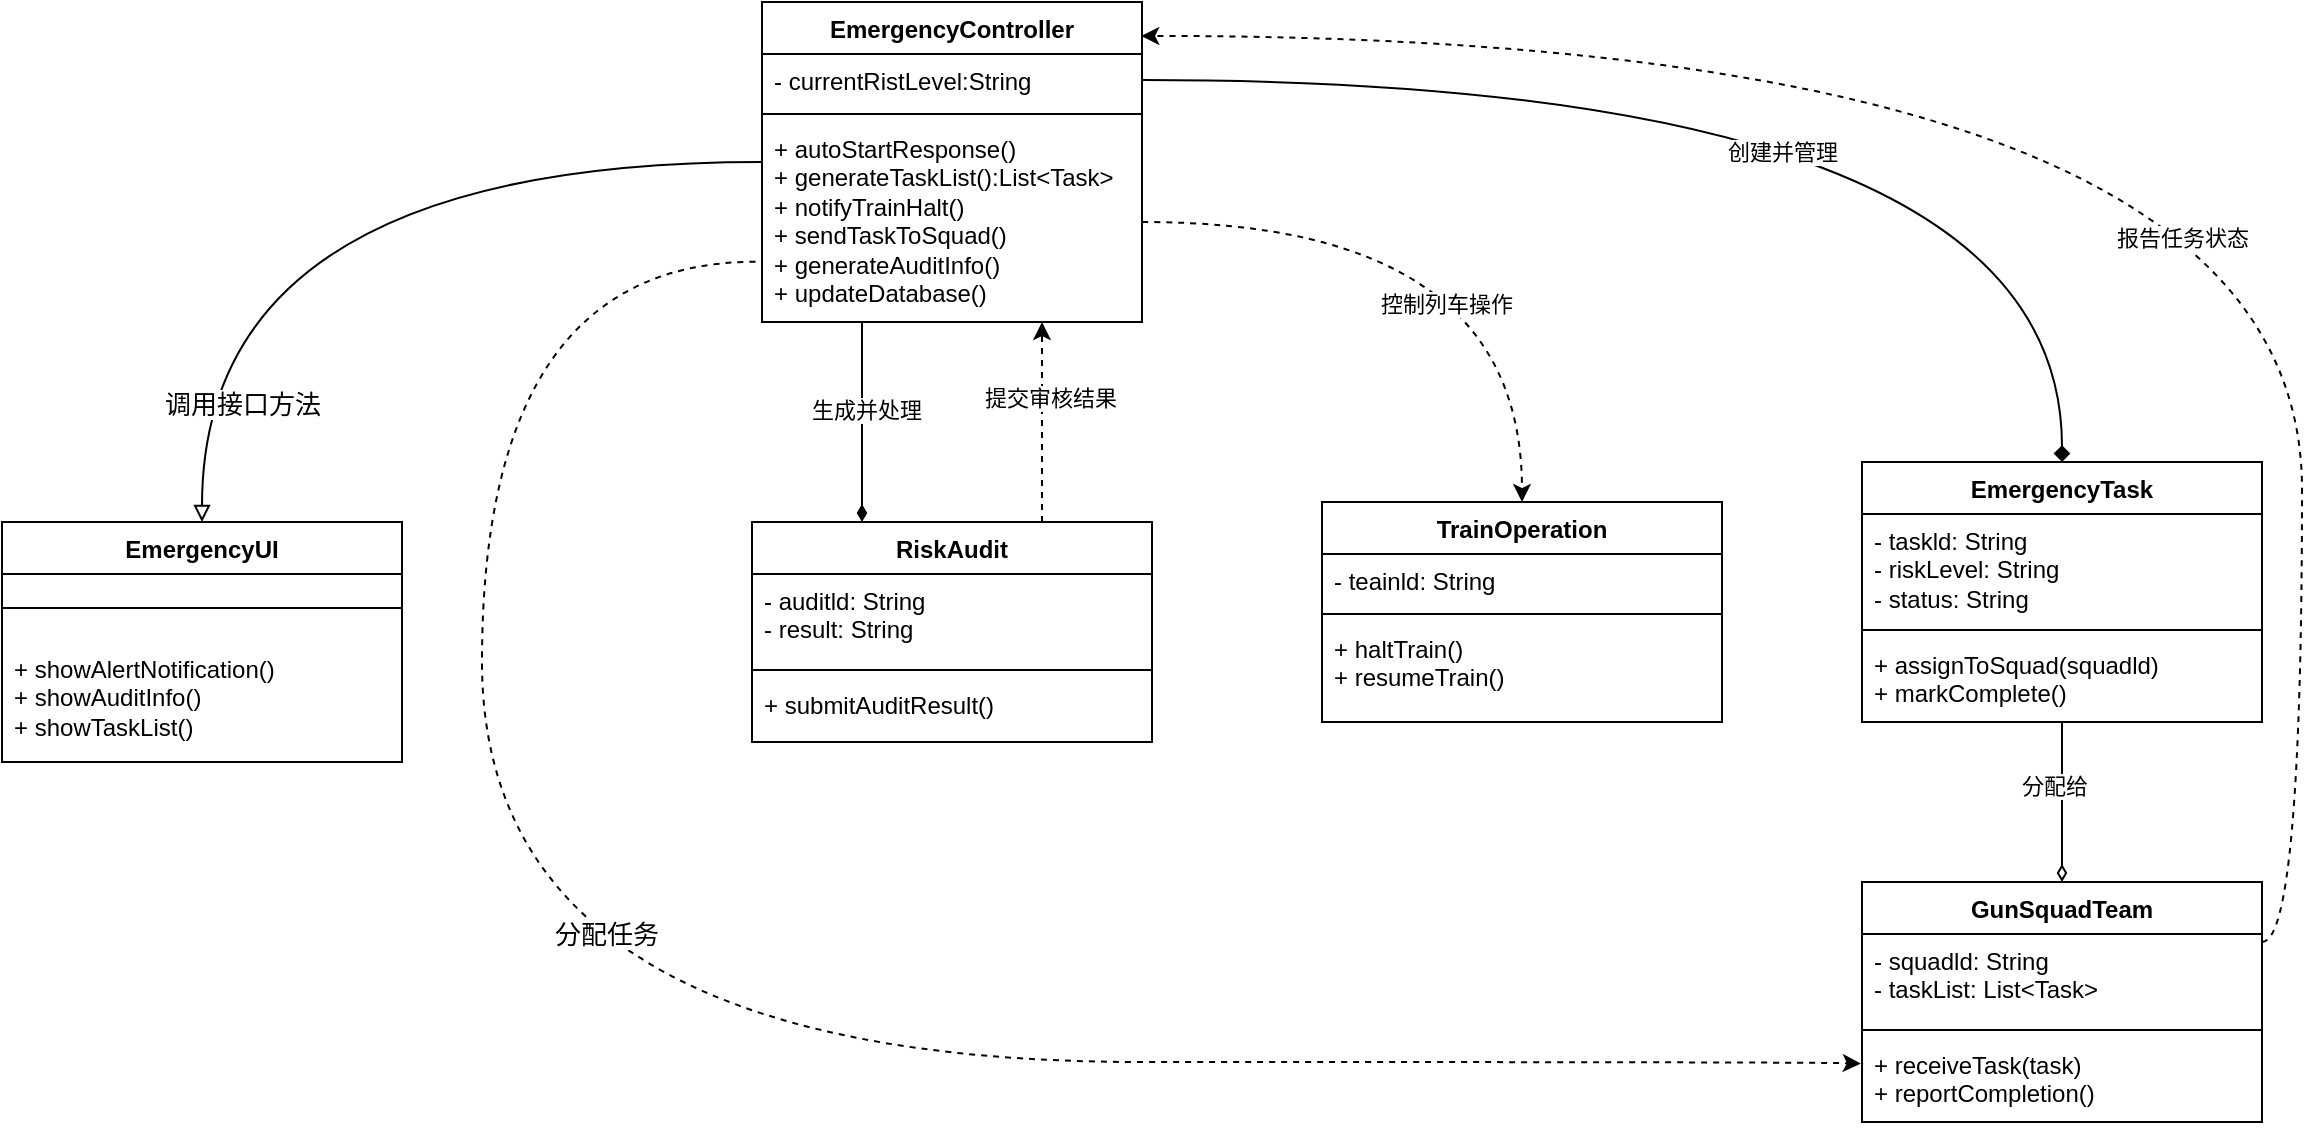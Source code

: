 <mxfile version="27.1.6">
  <diagram name="第 1 页" id="-sMJWK1Gfj_aqRHzmBqa">
    <mxGraphModel dx="1771" dy="839" grid="0" gridSize="10" guides="1" tooltips="1" connect="1" arrows="1" fold="1" page="0" pageScale="1" pageWidth="827" pageHeight="1169" math="0" shadow="0">
      <root>
        <mxCell id="0" />
        <mxCell id="1" parent="0" />
        <mxCell id="ur7k2FqwPBtm_qVQHpK6-39" style="edgeStyle=orthogonalEdgeStyle;rounded=0;orthogonalLoop=1;jettySize=auto;html=1;curved=1;endArrow=block;endFill=0;" parent="1" source="ur7k2FqwPBtm_qVQHpK6-14" target="ur7k2FqwPBtm_qVQHpK6-34" edge="1">
          <mxGeometry relative="1" as="geometry" />
        </mxCell>
        <mxCell id="ur7k2FqwPBtm_qVQHpK6-52" value="调用接口方法" style="edgeLabel;html=1;align=center;verticalAlign=middle;resizable=0;points=[];fontSize=13;" parent="ur7k2FqwPBtm_qVQHpK6-39" vertex="1" connectable="0">
          <mxGeometry x="0.744" y="20" relative="1" as="geometry">
            <mxPoint as="offset" />
          </mxGeometry>
        </mxCell>
        <mxCell id="ur7k2FqwPBtm_qVQHpK6-49" style="edgeStyle=orthogonalEdgeStyle;rounded=0;orthogonalLoop=1;jettySize=auto;html=1;curved=1;exitX=-0.017;exitY=0.699;exitDx=0;exitDy=0;exitPerimeter=0;dashed=1;entryX=-0.003;entryY=0.304;entryDx=0;entryDy=0;entryPerimeter=0;" parent="1" source="ur7k2FqwPBtm_qVQHpK6-17" target="ur7k2FqwPBtm_qVQHpK6-25" edge="1">
          <mxGeometry relative="1" as="geometry">
            <Array as="points">
              <mxPoint x="-106" y="400" />
              <mxPoint x="-106" y="800" />
              <mxPoint x="553" y="800" />
            </Array>
          </mxGeometry>
        </mxCell>
        <mxCell id="ur7k2FqwPBtm_qVQHpK6-51" value="分配任务" style="edgeLabel;html=1;align=center;verticalAlign=middle;resizable=0;points=[];fontSize=13;" parent="ur7k2FqwPBtm_qVQHpK6-49" vertex="1" connectable="0">
          <mxGeometry x="-0.167" y="2" relative="1" as="geometry">
            <mxPoint x="60" y="-38" as="offset" />
          </mxGeometry>
        </mxCell>
        <mxCell id="ur7k2FqwPBtm_qVQHpK6-14" value="EmergencyController" style="swimlane;fontStyle=1;align=center;verticalAlign=top;childLayout=stackLayout;horizontal=1;startSize=26;horizontalStack=0;resizeParent=1;resizeParentMax=0;resizeLast=0;collapsible=1;marginBottom=0;whiteSpace=wrap;html=1;" parent="1" vertex="1">
          <mxGeometry x="34" y="270" width="190" height="160" as="geometry" />
        </mxCell>
        <mxCell id="ur7k2FqwPBtm_qVQHpK6-15" value="- currentRistLevel:String" style="text;strokeColor=none;fillColor=none;align=left;verticalAlign=top;spacingLeft=4;spacingRight=4;overflow=hidden;rotatable=0;points=[[0,0.5],[1,0.5]];portConstraint=eastwest;whiteSpace=wrap;html=1;" parent="ur7k2FqwPBtm_qVQHpK6-14" vertex="1">
          <mxGeometry y="26" width="190" height="26" as="geometry" />
        </mxCell>
        <mxCell id="ur7k2FqwPBtm_qVQHpK6-16" value="" style="line;strokeWidth=1;fillColor=none;align=left;verticalAlign=middle;spacingTop=-1;spacingLeft=3;spacingRight=3;rotatable=0;labelPosition=right;points=[];portConstraint=eastwest;strokeColor=inherit;" parent="ur7k2FqwPBtm_qVQHpK6-14" vertex="1">
          <mxGeometry y="52" width="190" height="8" as="geometry" />
        </mxCell>
        <mxCell id="ur7k2FqwPBtm_qVQHpK6-17" value="+ autoStartResponse()&lt;div&gt;+ generateTaskList():List&amp;lt;Task&amp;gt;&lt;/div&gt;&lt;div&gt;+ notifyTrainHalt()&lt;/div&gt;&lt;div&gt;+ sendTaskToSquad()&lt;/div&gt;&lt;div&gt;+ generateAuditInfo()&lt;/div&gt;&lt;div&gt;+ updateDatabase()&lt;/div&gt;" style="text;strokeColor=none;fillColor=none;align=left;verticalAlign=top;spacingLeft=4;spacingRight=4;overflow=hidden;rotatable=0;points=[[0,0.5],[1,0.5]];portConstraint=eastwest;whiteSpace=wrap;html=1;spacingTop=0;" parent="ur7k2FqwPBtm_qVQHpK6-14" vertex="1">
          <mxGeometry y="60" width="190" height="100" as="geometry" />
        </mxCell>
        <mxCell id="ur7k2FqwPBtm_qVQHpK6-18" value="TrainOperation" style="swimlane;fontStyle=1;align=center;verticalAlign=top;childLayout=stackLayout;horizontal=1;startSize=26;horizontalStack=0;resizeParent=1;resizeParentMax=0;resizeLast=0;collapsible=1;marginBottom=0;whiteSpace=wrap;html=1;" parent="1" vertex="1">
          <mxGeometry x="314" y="520" width="200" height="110" as="geometry" />
        </mxCell>
        <mxCell id="ur7k2FqwPBtm_qVQHpK6-19" value="- teainld: String" style="text;strokeColor=none;fillColor=none;align=left;verticalAlign=top;spacingLeft=4;spacingRight=4;overflow=hidden;rotatable=0;points=[[0,0.5],[1,0.5]];portConstraint=eastwest;whiteSpace=wrap;html=1;" parent="ur7k2FqwPBtm_qVQHpK6-18" vertex="1">
          <mxGeometry y="26" width="200" height="26" as="geometry" />
        </mxCell>
        <mxCell id="ur7k2FqwPBtm_qVQHpK6-20" value="" style="line;strokeWidth=1;fillColor=none;align=left;verticalAlign=middle;spacingTop=-1;spacingLeft=3;spacingRight=3;rotatable=0;labelPosition=right;points=[];portConstraint=eastwest;strokeColor=inherit;" parent="ur7k2FqwPBtm_qVQHpK6-18" vertex="1">
          <mxGeometry y="52" width="200" height="8" as="geometry" />
        </mxCell>
        <mxCell id="ur7k2FqwPBtm_qVQHpK6-21" value="+ haltTrain()&lt;div&gt;+ resumeTrain()&lt;/div&gt;" style="text;strokeColor=none;fillColor=none;align=left;verticalAlign=top;spacingLeft=4;spacingRight=4;overflow=hidden;rotatable=0;points=[[0,0.5],[1,0.5]];portConstraint=eastwest;whiteSpace=wrap;html=1;spacingTop=0;" parent="ur7k2FqwPBtm_qVQHpK6-18" vertex="1">
          <mxGeometry y="60" width="200" height="50" as="geometry" />
        </mxCell>
        <mxCell id="ur7k2FqwPBtm_qVQHpK6-22" value="GunSquadTeam" style="swimlane;fontStyle=1;align=center;verticalAlign=top;childLayout=stackLayout;horizontal=1;startSize=26;horizontalStack=0;resizeParent=1;resizeParentMax=0;resizeLast=0;collapsible=1;marginBottom=0;whiteSpace=wrap;html=1;" parent="1" vertex="1">
          <mxGeometry x="584" y="710" width="200" height="120" as="geometry" />
        </mxCell>
        <mxCell id="ur7k2FqwPBtm_qVQHpK6-23" value="- squadld: String&lt;div&gt;- taskList: List&amp;lt;Task&amp;gt;&lt;/div&gt;" style="text;strokeColor=none;fillColor=none;align=left;verticalAlign=top;spacingLeft=4;spacingRight=4;overflow=hidden;rotatable=0;points=[[0,0.5],[1,0.5]];portConstraint=eastwest;whiteSpace=wrap;html=1;" parent="ur7k2FqwPBtm_qVQHpK6-22" vertex="1">
          <mxGeometry y="26" width="200" height="44" as="geometry" />
        </mxCell>
        <mxCell id="ur7k2FqwPBtm_qVQHpK6-24" value="" style="line;strokeWidth=1;fillColor=none;align=left;verticalAlign=middle;spacingTop=-1;spacingLeft=3;spacingRight=3;rotatable=0;labelPosition=right;points=[];portConstraint=eastwest;strokeColor=inherit;" parent="ur7k2FqwPBtm_qVQHpK6-22" vertex="1">
          <mxGeometry y="70" width="200" height="8" as="geometry" />
        </mxCell>
        <mxCell id="ur7k2FqwPBtm_qVQHpK6-25" value="+ receiveTask(task)&lt;div&gt;+ reportCompletion()&lt;/div&gt;" style="text;strokeColor=none;fillColor=none;align=left;verticalAlign=top;spacingLeft=4;spacingRight=4;overflow=hidden;rotatable=0;points=[[0,0.5],[1,0.5]];portConstraint=eastwest;whiteSpace=wrap;html=1;spacingTop=0;" parent="ur7k2FqwPBtm_qVQHpK6-22" vertex="1">
          <mxGeometry y="78" width="200" height="42" as="geometry" />
        </mxCell>
        <mxCell id="ur7k2FqwPBtm_qVQHpK6-73" style="edgeStyle=orthogonalEdgeStyle;rounded=0;orthogonalLoop=1;jettySize=auto;html=1;dashed=1;" parent="1" source="ur7k2FqwPBtm_qVQHpK6-26" target="ur7k2FqwPBtm_qVQHpK6-14" edge="1">
          <mxGeometry relative="1" as="geometry">
            <Array as="points">
              <mxPoint x="174" y="460" />
              <mxPoint x="174" y="460" />
            </Array>
          </mxGeometry>
        </mxCell>
        <mxCell id="ur7k2FqwPBtm_qVQHpK6-76" value="提交审核结果" style="edgeLabel;html=1;align=center;verticalAlign=middle;resizable=0;points=[];" parent="ur7k2FqwPBtm_qVQHpK6-73" vertex="1" connectable="0">
          <mxGeometry x="0.251" y="-4" relative="1" as="geometry">
            <mxPoint as="offset" />
          </mxGeometry>
        </mxCell>
        <mxCell id="ur7k2FqwPBtm_qVQHpK6-26" value="RiskAudit" style="swimlane;fontStyle=1;align=center;verticalAlign=top;childLayout=stackLayout;horizontal=1;startSize=26;horizontalStack=0;resizeParent=1;resizeParentMax=0;resizeLast=0;collapsible=1;marginBottom=0;whiteSpace=wrap;html=1;" parent="1" vertex="1">
          <mxGeometry x="29" y="530" width="200" height="110" as="geometry" />
        </mxCell>
        <mxCell id="ur7k2FqwPBtm_qVQHpK6-27" value="- auditld: String&lt;div&gt;- result: String&lt;/div&gt;" style="text;strokeColor=none;fillColor=none;align=left;verticalAlign=top;spacingLeft=4;spacingRight=4;overflow=hidden;rotatable=0;points=[[0,0.5],[1,0.5]];portConstraint=eastwest;whiteSpace=wrap;html=1;" parent="ur7k2FqwPBtm_qVQHpK6-26" vertex="1">
          <mxGeometry y="26" width="200" height="44" as="geometry" />
        </mxCell>
        <mxCell id="ur7k2FqwPBtm_qVQHpK6-28" value="" style="line;strokeWidth=1;fillColor=none;align=left;verticalAlign=middle;spacingTop=-1;spacingLeft=3;spacingRight=3;rotatable=0;labelPosition=right;points=[];portConstraint=eastwest;strokeColor=inherit;" parent="ur7k2FqwPBtm_qVQHpK6-26" vertex="1">
          <mxGeometry y="70" width="200" height="8" as="geometry" />
        </mxCell>
        <mxCell id="ur7k2FqwPBtm_qVQHpK6-29" value="+ submitAuditResult()" style="text;strokeColor=none;fillColor=none;align=left;verticalAlign=top;spacingLeft=4;spacingRight=4;overflow=hidden;rotatable=0;points=[[0,0.5],[1,0.5]];portConstraint=eastwest;whiteSpace=wrap;html=1;spacingTop=0;" parent="ur7k2FqwPBtm_qVQHpK6-26" vertex="1">
          <mxGeometry y="78" width="200" height="32" as="geometry" />
        </mxCell>
        <mxCell id="ur7k2FqwPBtm_qVQHpK6-82" style="edgeStyle=orthogonalEdgeStyle;rounded=0;orthogonalLoop=1;jettySize=auto;html=1;entryX=0.5;entryY=0;entryDx=0;entryDy=0;endArrow=diamondThin;endFill=0;" parent="1" source="ur7k2FqwPBtm_qVQHpK6-30" target="ur7k2FqwPBtm_qVQHpK6-22" edge="1">
          <mxGeometry relative="1" as="geometry" />
        </mxCell>
        <mxCell id="ur7k2FqwPBtm_qVQHpK6-83" value="分配给" style="edgeLabel;html=1;align=center;verticalAlign=middle;resizable=0;points=[];" parent="ur7k2FqwPBtm_qVQHpK6-82" vertex="1" connectable="0">
          <mxGeometry x="-0.197" y="-4" relative="1" as="geometry">
            <mxPoint as="offset" />
          </mxGeometry>
        </mxCell>
        <mxCell id="ur7k2FqwPBtm_qVQHpK6-30" value="EmergencyTask" style="swimlane;fontStyle=1;align=center;verticalAlign=top;childLayout=stackLayout;horizontal=1;startSize=26;horizontalStack=0;resizeParent=1;resizeParentMax=0;resizeLast=0;collapsible=1;marginBottom=0;whiteSpace=wrap;html=1;" parent="1" vertex="1">
          <mxGeometry x="584" y="500" width="200" height="130" as="geometry" />
        </mxCell>
        <mxCell id="ur7k2FqwPBtm_qVQHpK6-31" value="- taskld: String&lt;div&gt;- riskLevel: String&lt;/div&gt;&lt;div&gt;- status: String&lt;br&gt;&lt;div&gt;&lt;br&gt;&lt;/div&gt;&lt;/div&gt;" style="text;strokeColor=none;fillColor=none;align=left;verticalAlign=top;spacingLeft=4;spacingRight=4;overflow=hidden;rotatable=0;points=[[0,0.5],[1,0.5]];portConstraint=eastwest;whiteSpace=wrap;html=1;" parent="ur7k2FqwPBtm_qVQHpK6-30" vertex="1">
          <mxGeometry y="26" width="200" height="54" as="geometry" />
        </mxCell>
        <mxCell id="ur7k2FqwPBtm_qVQHpK6-32" value="" style="line;strokeWidth=1;fillColor=none;align=left;verticalAlign=middle;spacingTop=-1;spacingLeft=3;spacingRight=3;rotatable=0;labelPosition=right;points=[];portConstraint=eastwest;strokeColor=inherit;" parent="ur7k2FqwPBtm_qVQHpK6-30" vertex="1">
          <mxGeometry y="80" width="200" height="8" as="geometry" />
        </mxCell>
        <mxCell id="ur7k2FqwPBtm_qVQHpK6-33" value="+ assignToSquad(squadld)&lt;div&gt;+ markComplete()&lt;/div&gt;" style="text;strokeColor=none;fillColor=none;align=left;verticalAlign=top;spacingLeft=4;spacingRight=4;overflow=hidden;rotatable=0;points=[[0,0.5],[1,0.5]];portConstraint=eastwest;whiteSpace=wrap;html=1;spacingTop=0;" parent="ur7k2FqwPBtm_qVQHpK6-30" vertex="1">
          <mxGeometry y="88" width="200" height="42" as="geometry" />
        </mxCell>
        <mxCell id="ur7k2FqwPBtm_qVQHpK6-34" value="&lt;div&gt;EmergencyUI&lt;/div&gt;" style="swimlane;fontStyle=1;align=center;verticalAlign=top;childLayout=stackLayout;horizontal=1;startSize=26;horizontalStack=0;resizeParent=1;resizeParentMax=0;resizeLast=0;collapsible=1;marginBottom=0;whiteSpace=wrap;html=1;" parent="1" vertex="1">
          <mxGeometry x="-346" y="530" width="200" height="120" as="geometry" />
        </mxCell>
        <mxCell id="ur7k2FqwPBtm_qVQHpK6-36" value="" style="line;strokeWidth=1;fillColor=none;align=left;verticalAlign=middle;spacingTop=-1;spacingLeft=3;spacingRight=3;rotatable=0;labelPosition=right;points=[];portConstraint=eastwest;strokeColor=inherit;" parent="ur7k2FqwPBtm_qVQHpK6-34" vertex="1">
          <mxGeometry y="26" width="200" height="34" as="geometry" />
        </mxCell>
        <mxCell id="ur7k2FqwPBtm_qVQHpK6-37" value="+ showAlertNotification()&lt;div&gt;+ showAuditInfo()&lt;/div&gt;&lt;div&gt;+ showTaskList()&lt;/div&gt;" style="text;strokeColor=none;fillColor=none;align=left;verticalAlign=top;spacingLeft=4;spacingRight=4;overflow=hidden;rotatable=0;points=[[0,0.5],[1,0.5]];portConstraint=eastwest;whiteSpace=wrap;html=1;spacingTop=0;" parent="ur7k2FqwPBtm_qVQHpK6-34" vertex="1">
          <mxGeometry y="60" width="200" height="60" as="geometry" />
        </mxCell>
        <mxCell id="ur7k2FqwPBtm_qVQHpK6-75" style="edgeStyle=orthogonalEdgeStyle;rounded=0;orthogonalLoop=1;jettySize=auto;html=1;endArrow=diamondThin;endFill=1;" parent="1" edge="1">
          <mxGeometry relative="1" as="geometry">
            <mxPoint x="84" y="430" as="sourcePoint" />
            <mxPoint x="84" y="530" as="targetPoint" />
            <Array as="points">
              <mxPoint x="84" y="460" />
              <mxPoint x="84" y="460" />
            </Array>
          </mxGeometry>
        </mxCell>
        <mxCell id="ur7k2FqwPBtm_qVQHpK6-77" value="生成并处理" style="edgeLabel;html=1;align=center;verticalAlign=middle;resizable=0;points=[];" parent="ur7k2FqwPBtm_qVQHpK6-75" vertex="1" connectable="0">
          <mxGeometry x="-0.118" y="2" relative="1" as="geometry">
            <mxPoint as="offset" />
          </mxGeometry>
        </mxCell>
        <mxCell id="ur7k2FqwPBtm_qVQHpK6-78" style="edgeStyle=orthogonalEdgeStyle;rounded=0;orthogonalLoop=1;jettySize=auto;html=1;entryX=0.5;entryY=0;entryDx=0;entryDy=0;curved=1;dashed=1;" parent="1" source="ur7k2FqwPBtm_qVQHpK6-17" target="ur7k2FqwPBtm_qVQHpK6-18" edge="1">
          <mxGeometry relative="1" as="geometry" />
        </mxCell>
        <mxCell id="ur7k2FqwPBtm_qVQHpK6-79" value="控制列车操作" style="edgeLabel;html=1;align=center;verticalAlign=middle;resizable=0;points=[];" parent="ur7k2FqwPBtm_qVQHpK6-78" vertex="1" connectable="0">
          <mxGeometry x="0.399" y="-38" relative="1" as="geometry">
            <mxPoint as="offset" />
          </mxGeometry>
        </mxCell>
        <mxCell id="ur7k2FqwPBtm_qVQHpK6-80" style="edgeStyle=orthogonalEdgeStyle;rounded=0;orthogonalLoop=1;jettySize=auto;html=1;exitX=1;exitY=0.5;exitDx=0;exitDy=0;curved=1;endArrow=diamond;endFill=1;" parent="1" source="ur7k2FqwPBtm_qVQHpK6-15" target="ur7k2FqwPBtm_qVQHpK6-30" edge="1">
          <mxGeometry relative="1" as="geometry" />
        </mxCell>
        <mxCell id="ur7k2FqwPBtm_qVQHpK6-81" value="创建并管理" style="edgeLabel;html=1;align=center;verticalAlign=middle;resizable=0;points=[];" parent="ur7k2FqwPBtm_qVQHpK6-80" vertex="1" connectable="0">
          <mxGeometry x="-0.018" y="-36" relative="1" as="geometry">
            <mxPoint as="offset" />
          </mxGeometry>
        </mxCell>
        <mxCell id="ur7k2FqwPBtm_qVQHpK6-84" style="edgeStyle=orthogonalEdgeStyle;rounded=0;orthogonalLoop=1;jettySize=auto;html=1;exitX=1;exitY=0.25;exitDx=0;exitDy=0;entryX=0.998;entryY=0.106;entryDx=0;entryDy=0;entryPerimeter=0;curved=1;dashed=1;" parent="1" source="ur7k2FqwPBtm_qVQHpK6-22" target="ur7k2FqwPBtm_qVQHpK6-14" edge="1">
          <mxGeometry relative="1" as="geometry" />
        </mxCell>
        <mxCell id="ur7k2FqwPBtm_qVQHpK6-85" value="报告任务状态" style="edgeLabel;html=1;align=center;verticalAlign=middle;resizable=0;points=[];" parent="ur7k2FqwPBtm_qVQHpK6-84" vertex="1" connectable="0">
          <mxGeometry x="-0.292" y="60" relative="1" as="geometry">
            <mxPoint y="1" as="offset" />
          </mxGeometry>
        </mxCell>
      </root>
    </mxGraphModel>
  </diagram>
</mxfile>
